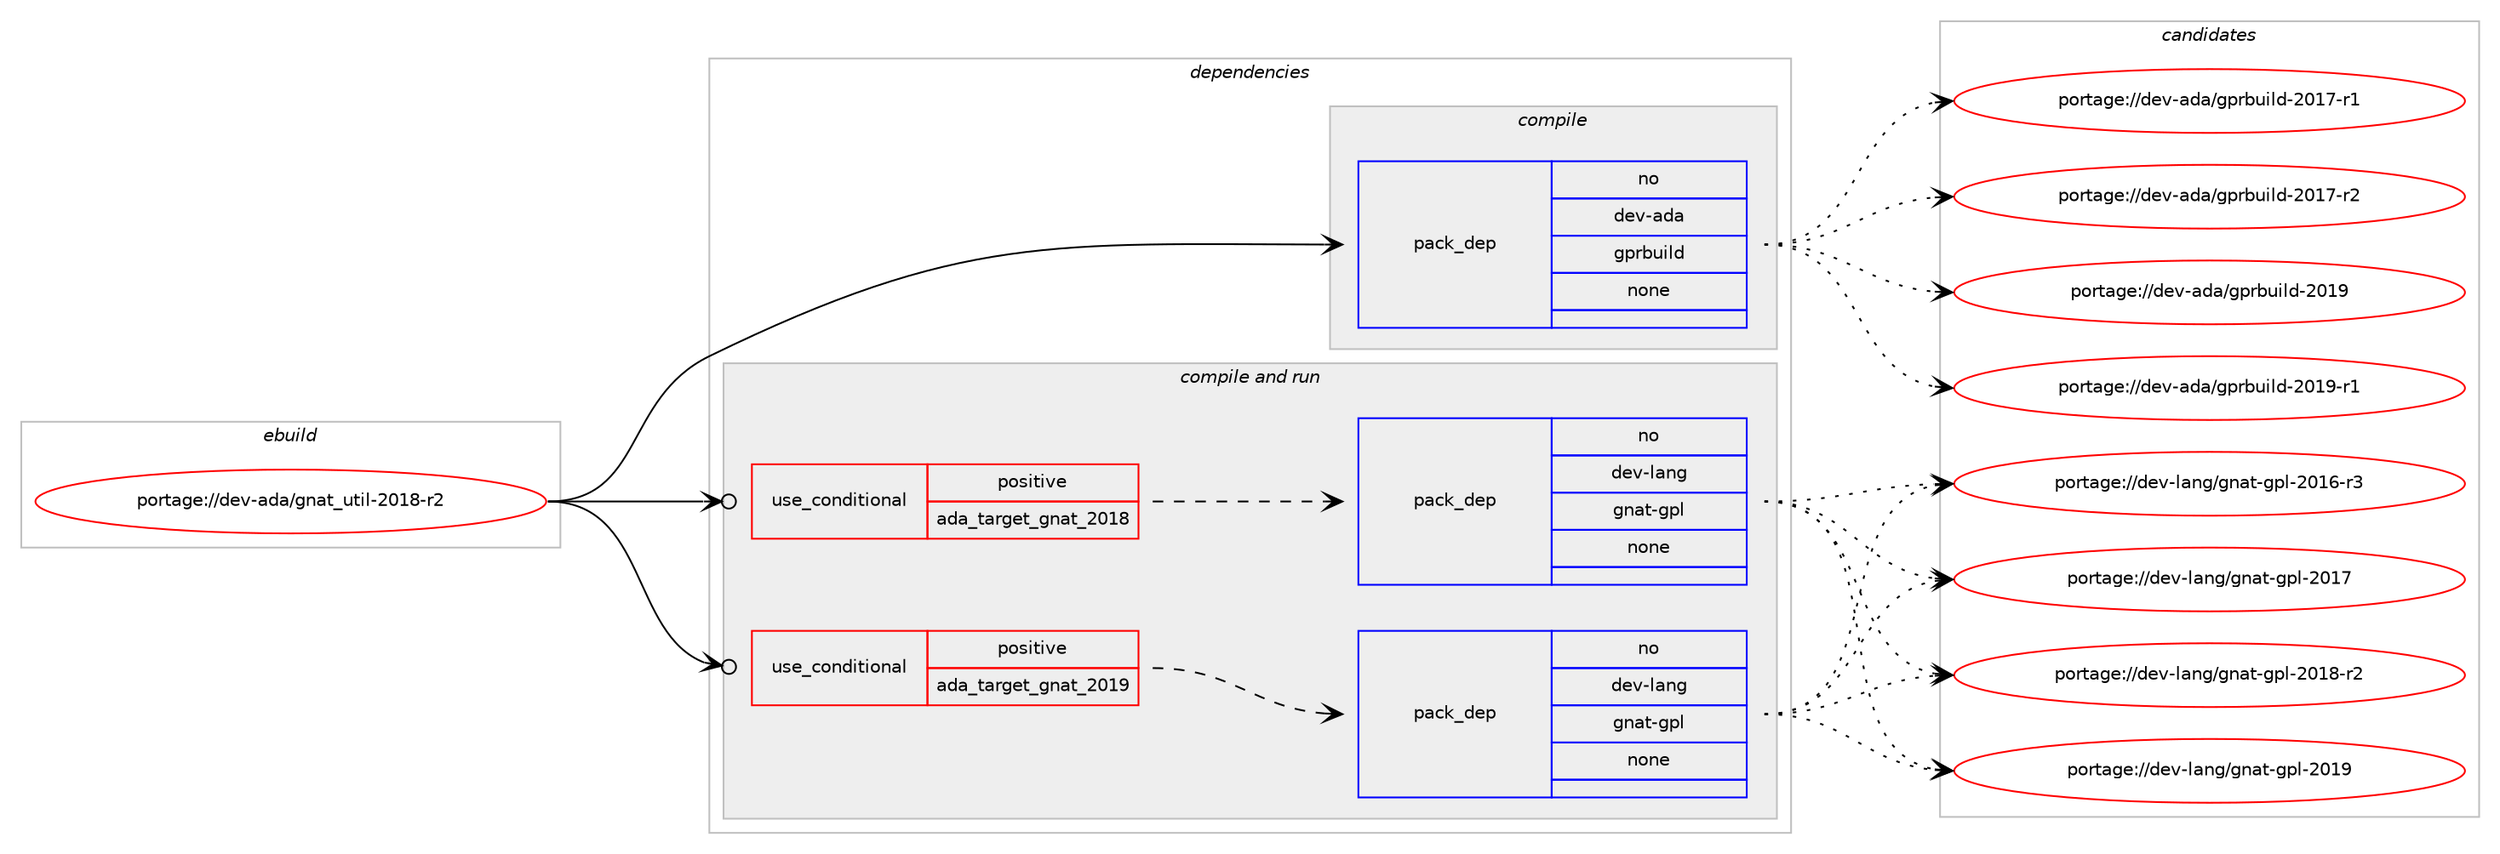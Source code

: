digraph prolog {

# *************
# Graph options
# *************

newrank=true;
concentrate=true;
compound=true;
graph [rankdir=LR,fontname=Helvetica,fontsize=10,ranksep=1.5];#, ranksep=2.5, nodesep=0.2];
edge  [arrowhead=vee];
node  [fontname=Helvetica,fontsize=10];

# **********
# The ebuild
# **********

subgraph cluster_leftcol {
color=gray;
rank=same;
label=<<i>ebuild</i>>;
id [label="portage://dev-ada/gnat_util-2018-r2", color=red, width=4, href="../dev-ada/gnat_util-2018-r2.svg"];
}

# ****************
# The dependencies
# ****************

subgraph cluster_midcol {
color=gray;
label=<<i>dependencies</i>>;
subgraph cluster_compile {
fillcolor="#eeeeee";
style=filled;
label=<<i>compile</i>>;
subgraph pack38974 {
dependency51828 [label=<<TABLE BORDER="0" CELLBORDER="1" CELLSPACING="0" CELLPADDING="4" WIDTH="220"><TR><TD ROWSPAN="6" CELLPADDING="30">pack_dep</TD></TR><TR><TD WIDTH="110">no</TD></TR><TR><TD>dev-ada</TD></TR><TR><TD>gprbuild</TD></TR><TR><TD>none</TD></TR><TR><TD></TD></TR></TABLE>>, shape=none, color=blue];
}
id:e -> dependency51828:w [weight=20,style="solid",arrowhead="vee"];
}
subgraph cluster_compileandrun {
fillcolor="#eeeeee";
style=filled;
label=<<i>compile and run</i>>;
subgraph cond11741 {
dependency51829 [label=<<TABLE BORDER="0" CELLBORDER="1" CELLSPACING="0" CELLPADDING="4"><TR><TD ROWSPAN="3" CELLPADDING="10">use_conditional</TD></TR><TR><TD>positive</TD></TR><TR><TD>ada_target_gnat_2018</TD></TR></TABLE>>, shape=none, color=red];
subgraph pack38975 {
dependency51830 [label=<<TABLE BORDER="0" CELLBORDER="1" CELLSPACING="0" CELLPADDING="4" WIDTH="220"><TR><TD ROWSPAN="6" CELLPADDING="30">pack_dep</TD></TR><TR><TD WIDTH="110">no</TD></TR><TR><TD>dev-lang</TD></TR><TR><TD>gnat-gpl</TD></TR><TR><TD>none</TD></TR><TR><TD></TD></TR></TABLE>>, shape=none, color=blue];
}
dependency51829:e -> dependency51830:w [weight=20,style="dashed",arrowhead="vee"];
}
id:e -> dependency51829:w [weight=20,style="solid",arrowhead="odotvee"];
subgraph cond11742 {
dependency51831 [label=<<TABLE BORDER="0" CELLBORDER="1" CELLSPACING="0" CELLPADDING="4"><TR><TD ROWSPAN="3" CELLPADDING="10">use_conditional</TD></TR><TR><TD>positive</TD></TR><TR><TD>ada_target_gnat_2019</TD></TR></TABLE>>, shape=none, color=red];
subgraph pack38976 {
dependency51832 [label=<<TABLE BORDER="0" CELLBORDER="1" CELLSPACING="0" CELLPADDING="4" WIDTH="220"><TR><TD ROWSPAN="6" CELLPADDING="30">pack_dep</TD></TR><TR><TD WIDTH="110">no</TD></TR><TR><TD>dev-lang</TD></TR><TR><TD>gnat-gpl</TD></TR><TR><TD>none</TD></TR><TR><TD></TD></TR></TABLE>>, shape=none, color=blue];
}
dependency51831:e -> dependency51832:w [weight=20,style="dashed",arrowhead="vee"];
}
id:e -> dependency51831:w [weight=20,style="solid",arrowhead="odotvee"];
}
subgraph cluster_run {
fillcolor="#eeeeee";
style=filled;
label=<<i>run</i>>;
}
}

# **************
# The candidates
# **************

subgraph cluster_choices {
rank=same;
color=gray;
label=<<i>candidates</i>>;

subgraph choice38974 {
color=black;
nodesep=1;
choiceportage100101118459710097471031121149811710510810045504849554511449 [label="portage://dev-ada/gprbuild-2017-r1", color=red, width=4,href="../dev-ada/gprbuild-2017-r1.svg"];
choiceportage100101118459710097471031121149811710510810045504849554511450 [label="portage://dev-ada/gprbuild-2017-r2", color=red, width=4,href="../dev-ada/gprbuild-2017-r2.svg"];
choiceportage10010111845971009747103112114981171051081004550484957 [label="portage://dev-ada/gprbuild-2019", color=red, width=4,href="../dev-ada/gprbuild-2019.svg"];
choiceportage100101118459710097471031121149811710510810045504849574511449 [label="portage://dev-ada/gprbuild-2019-r1", color=red, width=4,href="../dev-ada/gprbuild-2019-r1.svg"];
dependency51828:e -> choiceportage100101118459710097471031121149811710510810045504849554511449:w [style=dotted,weight="100"];
dependency51828:e -> choiceportage100101118459710097471031121149811710510810045504849554511450:w [style=dotted,weight="100"];
dependency51828:e -> choiceportage10010111845971009747103112114981171051081004550484957:w [style=dotted,weight="100"];
dependency51828:e -> choiceportage100101118459710097471031121149811710510810045504849574511449:w [style=dotted,weight="100"];
}
subgraph choice38975 {
color=black;
nodesep=1;
choiceportage100101118451089711010347103110971164510311210845504849544511451 [label="portage://dev-lang/gnat-gpl-2016-r3", color=red, width=4,href="../dev-lang/gnat-gpl-2016-r3.svg"];
choiceportage10010111845108971101034710311097116451031121084550484955 [label="portage://dev-lang/gnat-gpl-2017", color=red, width=4,href="../dev-lang/gnat-gpl-2017.svg"];
choiceportage100101118451089711010347103110971164510311210845504849564511450 [label="portage://dev-lang/gnat-gpl-2018-r2", color=red, width=4,href="../dev-lang/gnat-gpl-2018-r2.svg"];
choiceportage10010111845108971101034710311097116451031121084550484957 [label="portage://dev-lang/gnat-gpl-2019", color=red, width=4,href="../dev-lang/gnat-gpl-2019.svg"];
dependency51830:e -> choiceportage100101118451089711010347103110971164510311210845504849544511451:w [style=dotted,weight="100"];
dependency51830:e -> choiceportage10010111845108971101034710311097116451031121084550484955:w [style=dotted,weight="100"];
dependency51830:e -> choiceportage100101118451089711010347103110971164510311210845504849564511450:w [style=dotted,weight="100"];
dependency51830:e -> choiceportage10010111845108971101034710311097116451031121084550484957:w [style=dotted,weight="100"];
}
subgraph choice38976 {
color=black;
nodesep=1;
choiceportage100101118451089711010347103110971164510311210845504849544511451 [label="portage://dev-lang/gnat-gpl-2016-r3", color=red, width=4,href="../dev-lang/gnat-gpl-2016-r3.svg"];
choiceportage10010111845108971101034710311097116451031121084550484955 [label="portage://dev-lang/gnat-gpl-2017", color=red, width=4,href="../dev-lang/gnat-gpl-2017.svg"];
choiceportage100101118451089711010347103110971164510311210845504849564511450 [label="portage://dev-lang/gnat-gpl-2018-r2", color=red, width=4,href="../dev-lang/gnat-gpl-2018-r2.svg"];
choiceportage10010111845108971101034710311097116451031121084550484957 [label="portage://dev-lang/gnat-gpl-2019", color=red, width=4,href="../dev-lang/gnat-gpl-2019.svg"];
dependency51832:e -> choiceportage100101118451089711010347103110971164510311210845504849544511451:w [style=dotted,weight="100"];
dependency51832:e -> choiceportage10010111845108971101034710311097116451031121084550484955:w [style=dotted,weight="100"];
dependency51832:e -> choiceportage100101118451089711010347103110971164510311210845504849564511450:w [style=dotted,weight="100"];
dependency51832:e -> choiceportage10010111845108971101034710311097116451031121084550484957:w [style=dotted,weight="100"];
}
}

}
